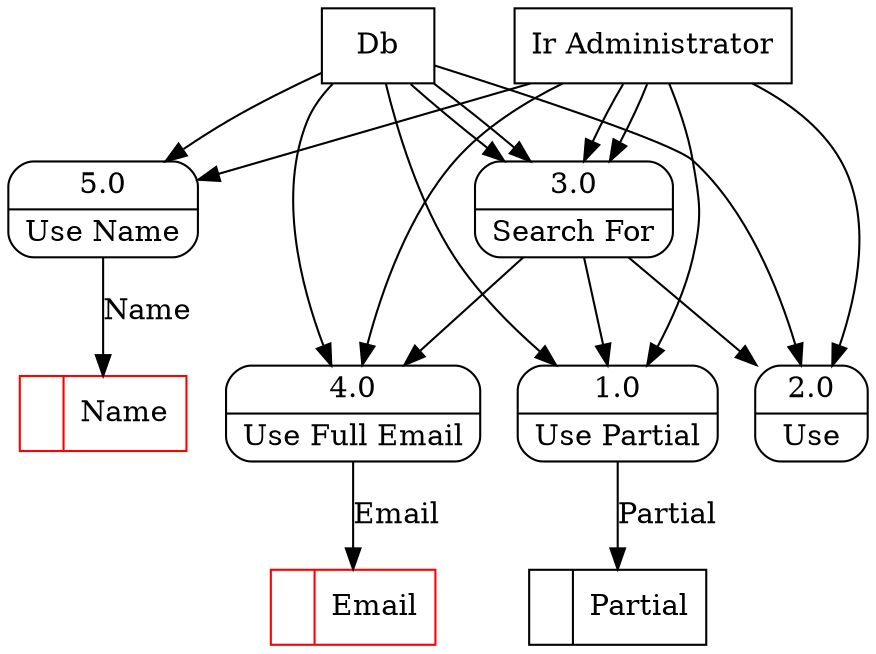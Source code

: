 digraph dfd2{ 
node[shape=record]
200 [label="<f0>  |<f1> Name " color=red];
201 [label="<f0>  |<f1> Partial " ];
202 [label="<f0>  |<f1> Email " color=red];
203 [label="Db" shape=box];
204 [label="Ir Administrator" shape=box];
205 [label="{<f0> 1.0|<f1> Use Partial }" shape=Mrecord];
206 [label="{<f0> 2.0|<f1> Use }" shape=Mrecord];
207 [label="{<f0> 3.0|<f1> Search For }" shape=Mrecord];
208 [label="{<f0> 4.0|<f1> Use Full Email }" shape=Mrecord];
209 [label="{<f0> 5.0|<f1> Use Name }" shape=Mrecord];
203 -> 205
203 -> 206
203 -> 207
203 -> 207
203 -> 208
203 -> 209
204 -> 205
204 -> 206
204 -> 207
204 -> 207
204 -> 208
204 -> 209
205 -> 201 [label="Partial"]
207 -> 205
207 -> 206
207 -> 208
208 -> 202 [label="Email"]
209 -> 200 [label="Name"]
}
